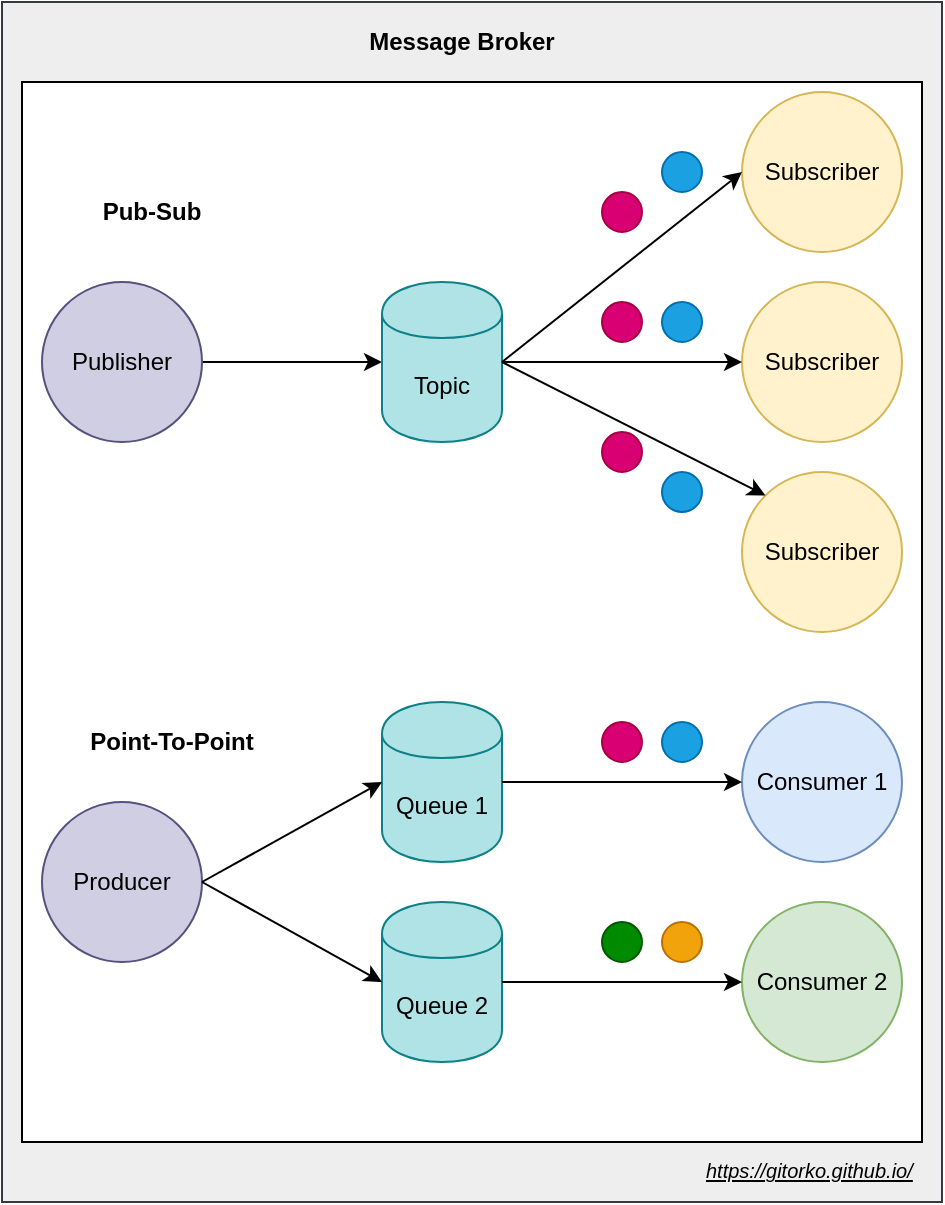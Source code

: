 <mxfile version="12.6.5" type="device"><diagram id="F_Fmh0BxL13P6qwjP2Ac" name="Page-1"><mxGraphModel dx="1106" dy="852" grid="1" gridSize="10" guides="1" tooltips="1" connect="1" arrows="1" fold="1" page="1" pageScale="1" pageWidth="500" pageHeight="1200" math="0" shadow="0"><root><mxCell id="0"/><mxCell id="1" parent="0"/><mxCell id="HzXYD27dp8x27XDzugOE-41" value="" style="rounded=0;whiteSpace=wrap;html=1;fillColor=#eeeeee;strokeColor=#36393d;" parent="1" vertex="1"><mxGeometry x="10" y="50" width="470" height="600" as="geometry"/></mxCell><mxCell id="HzXYD27dp8x27XDzugOE-38" value="" style="rounded=0;whiteSpace=wrap;html=1;" parent="1" vertex="1"><mxGeometry x="20" y="90" width="450" height="530" as="geometry"/></mxCell><mxCell id="HzXYD27dp8x27XDzugOE-3" style="edgeStyle=orthogonalEdgeStyle;rounded=0;orthogonalLoop=1;jettySize=auto;html=1;entryX=0;entryY=0.5;entryDx=0;entryDy=0;" parent="1" source="HzXYD27dp8x27XDzugOE-1" target="HzXYD27dp8x27XDzugOE-2" edge="1"><mxGeometry relative="1" as="geometry"/></mxCell><mxCell id="HzXYD27dp8x27XDzugOE-1" value="Publisher" style="ellipse;whiteSpace=wrap;html=1;aspect=fixed;fillColor=#d0cee2;strokeColor=#56517e;" parent="1" vertex="1"><mxGeometry x="30" y="190" width="80" height="80" as="geometry"/></mxCell><mxCell id="HzXYD27dp8x27XDzugOE-2" value="Topic" style="shape=cylinder;whiteSpace=wrap;html=1;boundedLbl=1;backgroundOutline=1;fillColor=#b0e3e6;strokeColor=#0e8088;" parent="1" vertex="1"><mxGeometry x="200" y="190" width="60" height="80" as="geometry"/></mxCell><mxCell id="HzXYD27dp8x27XDzugOE-4" value="Subscriber" style="ellipse;whiteSpace=wrap;html=1;aspect=fixed;fillColor=#fff2cc;strokeColor=#d6b656;" parent="1" vertex="1"><mxGeometry x="380" y="95" width="80" height="80" as="geometry"/></mxCell><mxCell id="HzXYD27dp8x27XDzugOE-5" value="Subscriber" style="ellipse;whiteSpace=wrap;html=1;aspect=fixed;fillColor=#fff2cc;strokeColor=#d6b656;" parent="1" vertex="1"><mxGeometry x="380" y="190" width="80" height="80" as="geometry"/></mxCell><mxCell id="HzXYD27dp8x27XDzugOE-6" value="Subscriber" style="ellipse;whiteSpace=wrap;html=1;aspect=fixed;fillColor=#fff2cc;strokeColor=#d6b656;" parent="1" vertex="1"><mxGeometry x="380" y="285" width="80" height="80" as="geometry"/></mxCell><mxCell id="HzXYD27dp8x27XDzugOE-7" value="" style="endArrow=classic;html=1;exitX=1;exitY=0.5;exitDx=0;exitDy=0;entryX=0;entryY=0;entryDx=0;entryDy=0;" parent="1" source="HzXYD27dp8x27XDzugOE-2" target="HzXYD27dp8x27XDzugOE-6" edge="1"><mxGeometry width="50" height="50" relative="1" as="geometry"><mxPoint x="330" y="340" as="sourcePoint"/><mxPoint x="380" y="290" as="targetPoint"/></mxGeometry></mxCell><mxCell id="HzXYD27dp8x27XDzugOE-8" value="" style="endArrow=classic;html=1;exitX=1;exitY=0.5;exitDx=0;exitDy=0;entryX=0;entryY=0.5;entryDx=0;entryDy=0;" parent="1" source="HzXYD27dp8x27XDzugOE-2" target="HzXYD27dp8x27XDzugOE-5" edge="1"><mxGeometry width="50" height="50" relative="1" as="geometry"><mxPoint x="300" y="240" as="sourcePoint"/><mxPoint x="401.716" y="306.716" as="targetPoint"/></mxGeometry></mxCell><mxCell id="HzXYD27dp8x27XDzugOE-9" value="" style="endArrow=classic;html=1;entryX=0;entryY=0.5;entryDx=0;entryDy=0;exitX=1;exitY=0.5;exitDx=0;exitDy=0;" parent="1" source="HzXYD27dp8x27XDzugOE-2" target="HzXYD27dp8x27XDzugOE-4" edge="1"><mxGeometry width="50" height="50" relative="1" as="geometry"><mxPoint x="290" y="230" as="sourcePoint"/><mxPoint x="411.716" y="316.716" as="targetPoint"/></mxGeometry></mxCell><mxCell id="HzXYD27dp8x27XDzugOE-10" value="" style="ellipse;whiteSpace=wrap;html=1;aspect=fixed;fillColor=#1ba1e2;strokeColor=#006EAF;fontColor=#ffffff;" parent="1" vertex="1"><mxGeometry x="340" y="200" width="20" height="20" as="geometry"/></mxCell><mxCell id="HzXYD27dp8x27XDzugOE-11" value="" style="ellipse;whiteSpace=wrap;html=1;aspect=fixed;fillColor=#1ba1e2;strokeColor=#006EAF;fontColor=#ffffff;" parent="1" vertex="1"><mxGeometry x="340" y="285" width="20" height="20" as="geometry"/></mxCell><mxCell id="HzXYD27dp8x27XDzugOE-13" value="" style="ellipse;whiteSpace=wrap;html=1;aspect=fixed;fillColor=#1ba1e2;strokeColor=#006EAF;fontColor=#ffffff;" parent="1" vertex="1"><mxGeometry x="340" y="125" width="20" height="20" as="geometry"/></mxCell><mxCell id="HzXYD27dp8x27XDzugOE-15" value="Producer" style="ellipse;whiteSpace=wrap;html=1;aspect=fixed;fillColor=#d0cee2;strokeColor=#56517e;" parent="1" vertex="1"><mxGeometry x="30" y="450" width="80" height="80" as="geometry"/></mxCell><mxCell id="HzXYD27dp8x27XDzugOE-16" value="Queue 1" style="shape=cylinder;whiteSpace=wrap;html=1;boundedLbl=1;backgroundOutline=1;fillColor=#b0e3e6;strokeColor=#0e8088;" parent="1" vertex="1"><mxGeometry x="200" y="400" width="60" height="80" as="geometry"/></mxCell><mxCell id="HzXYD27dp8x27XDzugOE-18" value="Consumer 1" style="ellipse;whiteSpace=wrap;html=1;aspect=fixed;fillColor=#dae8fc;strokeColor=#6c8ebf;" parent="1" vertex="1"><mxGeometry x="380" y="400" width="80" height="80" as="geometry"/></mxCell><mxCell id="HzXYD27dp8x27XDzugOE-21" value="" style="endArrow=classic;html=1;exitX=1;exitY=0.5;exitDx=0;exitDy=0;entryX=0;entryY=0.5;entryDx=0;entryDy=0;" parent="1" source="HzXYD27dp8x27XDzugOE-16" target="HzXYD27dp8x27XDzugOE-18" edge="1"><mxGeometry width="50" height="50" relative="1" as="geometry"><mxPoint x="300" y="450" as="sourcePoint"/><mxPoint x="401.716" y="516.716" as="targetPoint"/></mxGeometry></mxCell><mxCell id="HzXYD27dp8x27XDzugOE-23" value="" style="ellipse;whiteSpace=wrap;html=1;aspect=fixed;fillColor=#1ba1e2;strokeColor=#006EAF;fontColor=#ffffff;" parent="1" vertex="1"><mxGeometry x="340" y="410" width="20" height="20" as="geometry"/></mxCell><mxCell id="HzXYD27dp8x27XDzugOE-26" value="" style="ellipse;whiteSpace=wrap;html=1;aspect=fixed;fillColor=#d80073;strokeColor=#A50040;fontColor=#ffffff;" parent="1" vertex="1"><mxGeometry x="310" y="265" width="20" height="20" as="geometry"/></mxCell><mxCell id="HzXYD27dp8x27XDzugOE-27" value="" style="ellipse;whiteSpace=wrap;html=1;aspect=fixed;fillColor=#d80073;strokeColor=#A50040;fontColor=#ffffff;" parent="1" vertex="1"><mxGeometry x="310" y="200" width="20" height="20" as="geometry"/></mxCell><mxCell id="HzXYD27dp8x27XDzugOE-28" value="" style="ellipse;whiteSpace=wrap;html=1;aspect=fixed;fillColor=#d80073;strokeColor=#A50040;fontColor=#ffffff;" parent="1" vertex="1"><mxGeometry x="310" y="145" width="20" height="20" as="geometry"/></mxCell><mxCell id="HzXYD27dp8x27XDzugOE-29" value="" style="ellipse;whiteSpace=wrap;html=1;aspect=fixed;fillColor=#d80073;strokeColor=#A50040;fontColor=#ffffff;" parent="1" vertex="1"><mxGeometry x="310" y="410" width="20" height="20" as="geometry"/></mxCell><mxCell id="HzXYD27dp8x27XDzugOE-31" value="Queue 2" style="shape=cylinder;whiteSpace=wrap;html=1;boundedLbl=1;backgroundOutline=1;fillColor=#b0e3e6;strokeColor=#0e8088;" parent="1" vertex="1"><mxGeometry x="200" y="500" width="60" height="80" as="geometry"/></mxCell><mxCell id="HzXYD27dp8x27XDzugOE-32" value="Consumer 2" style="ellipse;whiteSpace=wrap;html=1;aspect=fixed;fillColor=#d5e8d4;strokeColor=#82b366;" parent="1" vertex="1"><mxGeometry x="380" y="500" width="80" height="80" as="geometry"/></mxCell><mxCell id="HzXYD27dp8x27XDzugOE-33" value="" style="endArrow=classic;html=1;exitX=1;exitY=0.5;exitDx=0;exitDy=0;entryX=0;entryY=0.5;entryDx=0;entryDy=0;" parent="1" source="HzXYD27dp8x27XDzugOE-31" target="HzXYD27dp8x27XDzugOE-32" edge="1"><mxGeometry width="50" height="50" relative="1" as="geometry"><mxPoint x="300" y="550" as="sourcePoint"/><mxPoint x="401.716" y="616.716" as="targetPoint"/></mxGeometry></mxCell><mxCell id="HzXYD27dp8x27XDzugOE-34" value="" style="ellipse;whiteSpace=wrap;html=1;aspect=fixed;fillColor=#f0a30a;strokeColor=#BD7000;fontColor=#ffffff;" parent="1" vertex="1"><mxGeometry x="340" y="510" width="20" height="20" as="geometry"/></mxCell><mxCell id="HzXYD27dp8x27XDzugOE-35" value="" style="ellipse;whiteSpace=wrap;html=1;aspect=fixed;fillColor=#008a00;strokeColor=#005700;fontColor=#ffffff;" parent="1" vertex="1"><mxGeometry x="310" y="510" width="20" height="20" as="geometry"/></mxCell><mxCell id="HzXYD27dp8x27XDzugOE-36" value="" style="endArrow=classic;html=1;entryX=0;entryY=0.5;entryDx=0;entryDy=0;exitX=1;exitY=0.5;exitDx=0;exitDy=0;" parent="1" source="HzXYD27dp8x27XDzugOE-15" target="HzXYD27dp8x27XDzugOE-16" edge="1"><mxGeometry width="50" height="50" relative="1" as="geometry"><mxPoint x="140" y="500" as="sourcePoint"/><mxPoint x="190" y="450" as="targetPoint"/></mxGeometry></mxCell><mxCell id="HzXYD27dp8x27XDzugOE-37" value="" style="endArrow=classic;html=1;entryX=0;entryY=0.5;entryDx=0;entryDy=0;exitX=1;exitY=0.5;exitDx=0;exitDy=0;" parent="1" source="HzXYD27dp8x27XDzugOE-15" target="HzXYD27dp8x27XDzugOE-31" edge="1"><mxGeometry width="50" height="50" relative="1" as="geometry"><mxPoint x="120" y="520" as="sourcePoint"/><mxPoint x="210" y="450" as="targetPoint"/></mxGeometry></mxCell><mxCell id="HzXYD27dp8x27XDzugOE-39" value="Point-To-Point" style="text;html=1;strokeColor=none;fillColor=none;align=center;verticalAlign=middle;whiteSpace=wrap;rounded=0;fontStyle=1" parent="1" vertex="1"><mxGeometry x="30" y="410" width="130" height="20" as="geometry"/></mxCell><mxCell id="HzXYD27dp8x27XDzugOE-40" value="Pub-Sub" style="text;html=1;strokeColor=none;fillColor=none;align=center;verticalAlign=middle;whiteSpace=wrap;rounded=0;fontStyle=1" parent="1" vertex="1"><mxGeometry x="20" y="145" width="130" height="20" as="geometry"/></mxCell><UserObject label="&lt;font style=&quot;font-size: 10px&quot;&gt;&lt;i&gt;&lt;u&gt;https://gitorko.github.io/&lt;/u&gt;&lt;/i&gt;&lt;/font&gt;" link="https://gitorko.github.io/" id="HzXYD27dp8x27XDzugOE-42"><mxCell style="text;html=1;" parent="1" vertex="1"><mxGeometry x="360" y="620" width="110" height="30" as="geometry"/></mxCell></UserObject><mxCell id="HzXYD27dp8x27XDzugOE-43" value="Message Broker" style="text;html=1;strokeColor=none;fillColor=none;align=center;verticalAlign=middle;whiteSpace=wrap;rounded=0;fontStyle=1" parent="1" vertex="1"><mxGeometry x="180" y="60" width="120" height="20" as="geometry"/></mxCell></root></mxGraphModel></diagram></mxfile>